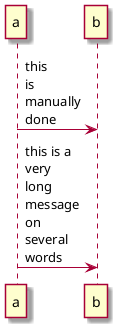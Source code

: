 @startuml

skin rose

skinparam maxMessageSize 50
participant a
participant b
a -> b :this\nis\nmanually\ndone
a -> b :this is a very long message on several words

@enduml
